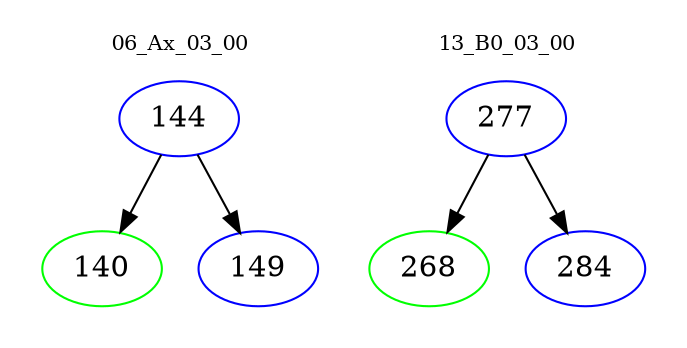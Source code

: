 digraph{
subgraph cluster_0 {
color = white
label = "06_Ax_03_00";
fontsize=10;
T0_144 [label="144", color="blue"]
T0_144 -> T0_140 [color="black"]
T0_140 [label="140", color="green"]
T0_144 -> T0_149 [color="black"]
T0_149 [label="149", color="blue"]
}
subgraph cluster_1 {
color = white
label = "13_B0_03_00";
fontsize=10;
T1_277 [label="277", color="blue"]
T1_277 -> T1_268 [color="black"]
T1_268 [label="268", color="green"]
T1_277 -> T1_284 [color="black"]
T1_284 [label="284", color="blue"]
}
}
